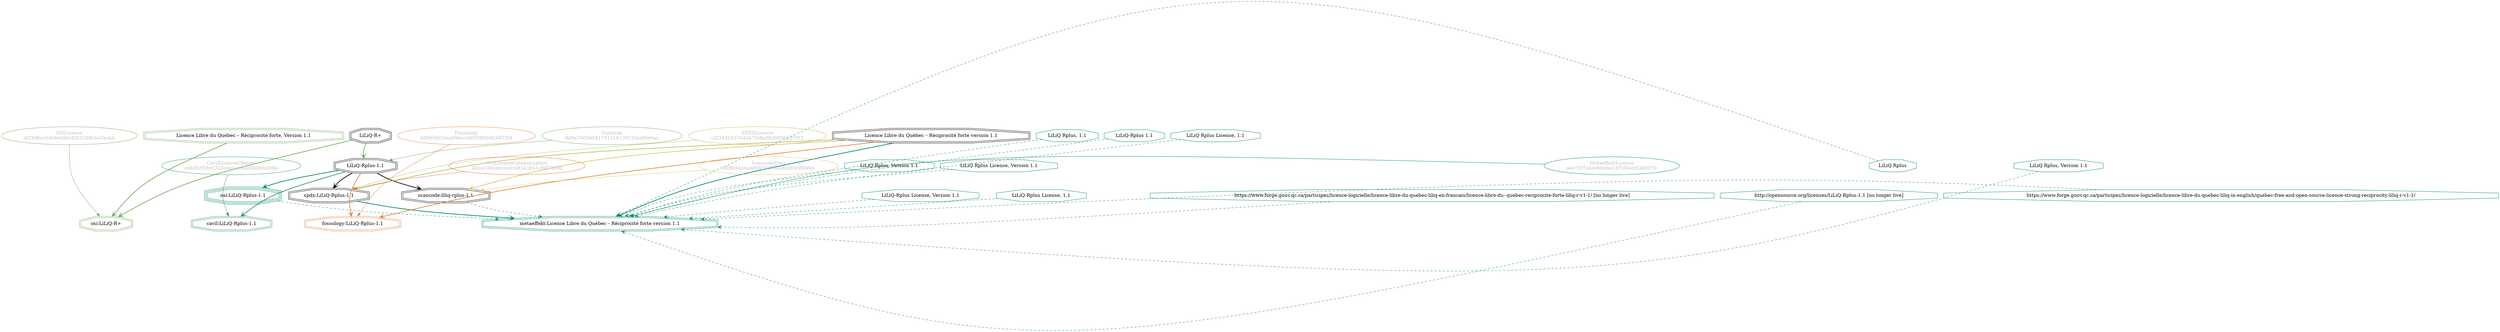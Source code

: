 strict digraph {
    node [shape=box];
    graph [splines=curved];
    2663 [label="SPDXLicense\nc2f343b527643b7fd8a08d0006197f32"
         ,fontcolor=gray
         ,color="#b8bf62"
         ,fillcolor="beige;1"
         ,shape=ellipse];
    2664 [label="spdx:LiLiQ-Rplus-1.1"
         ,shape=doubleoctagon];
    2665 [label="LiLiQ-Rplus-1.1"
         ,shape=doubleoctagon];
    2666 [label="Licence Libre du Québec – Réciprocité forte version 1.1"
         ,shape=doubleoctagon];
    5118 [label="OSILicense\n4f2bf9ec04b9e492c5f43289b5e3aeb4"
         ,fontcolor=gray
         ,color="#78ab63"
         ,fillcolor="beige;1"
         ,shape=ellipse];
    5119 [label="osi:LiLiQ-R+"
         ,color="#78ab63"
         ,shape=doubleoctagon];
    5120 [label="LiLiQ-R+"
         ,shape=doubleoctagon];
    5121 [label="Licence Libre du Québec – Réciprocité forte, Version 1.1"
         ,color="#78ab63"
         ,shape=doubleoctagon];
    18650 [label="ScancodeData\ne8ffd9444a480b28899cede5093989bb"
          ,fontcolor=gray
          ,color="#dac767"
          ,fillcolor="beige;1"
          ,shape=ellipse];
    18651 [label="scancode:liliq-rplus-1.1"
          ,shape=doubleoctagon];
    27863 [label="Fossology\nb99b5fb53e409ee1b9338fdb928870f4"
          ,fontcolor=gray
          ,color="#e18745"
          ,fillcolor="beige;1"
          ,shape=ellipse];
    27864 [label="fossology:LiLiQ-Rplus-1.1"
          ,color="#e18745"
          ,shape=doubleoctagon];
    28805 [label="OrtLicenseCategorization\n441a1082ebcccdc483a3841cf48769bf"
          ,fontcolor=gray
          ,color="#e06f45"
          ,fillcolor="beige;1"
          ,shape=ellipse];
    37102 [label="CavilLicenseChange\na6b92d55d1323cde4ac80e50bf8b268e"
          ,fontcolor=gray
          ,color="#379469"
          ,fillcolor="beige;1"
          ,shape=ellipse];
    37103 [label="cavil:LiLiQ-Rplus-1.1"
          ,color="#379469"
          ,shape=doubleoctagon];
    44512 [label="MetaeffektLicense\naee7f07a4ec6d4be33f7d5ecfd3d0379"
          ,fontcolor=gray
          ,color="#00876c"
          ,fillcolor="beige;1"
          ,shape=ellipse];
    44513 [label="metaeffekt:Licence Libre du Québec – Réciprocité forte version 1.1"
          ,color="#00876c"
          ,shape=doubleoctagon];
    44514 [label="LiLiQ Rplus"
          ,color="#00876c"
          ,shape=octagon];
    44515 [label="LiLiQ Rplus, Version 1.1"
          ,color="#00876c"
          ,shape=octagon];
    44516 [label="LiLiQ Rplus, 1.1"
          ,color="#00876c"
          ,shape=octagon];
    44517 [label="LiLiQ-Rplus, Version 1.1"
          ,color="#00876c"
          ,shape=octagon];
    44518 [label="LiLiQ-Rplus 1.1"
          ,color="#00876c"
          ,shape=octagon];
    44519 [label="LiLiQ Rplus License, Version 1.1"
          ,color="#00876c"
          ,shape=octagon];
    44520 [label="LiLiQ Rplus License, 1.1"
          ,color="#00876c"
          ,shape=octagon];
    44521 [label="LiLiQ-Rplus License, Version 1.1"
          ,color="#00876c"
          ,shape=octagon];
    44522 [label="LiLiQ-Rplus License, 1.1"
          ,color="#00876c"
          ,shape=octagon];
    44523 [label="https://www.forge.gouv.qc.ca/participez/licence-logicielle/licence-libre-du-quebec-liliq-en-francais/licence-libre-du- quebec-reciprocite-forte-liliq-r-v1-1/ [no longer live]"
          ,color="#00876c"
          ,shape=octagon];
    44525 [label="http://opensource.org/licenses/LiLiQ-Rplus-1.1 [no longer live]"
          ,color="#00876c"
          ,shape=octagon];
    44527 [label="https://www.forge.gouv.qc.ca/participez/licence-logicielle/licence-libre-du-quebec-liliq-in-english/quebec-free-and-open-source-licence-strong-reciprocity-liliq-r-v1-1/"
          ,color="#00876c"
          ,shape=octagon];
    44529 [label="osi:LiLiQ-Rplus-1.1"
          ,color="#00876c"
          ,shape=tripleoctagon];
    56023 [label="Curation\n9d8a7905854170131613912dcdf9e9ac"
          ,fontcolor=gray
          ,color="#78ab63"
          ,fillcolor="beige;1"
          ,shape=ellipse];
    2663 -> 2664 [weight=0.5
                 ,color="#b8bf62"];
    2664 -> 44513 [style=bold
                  ,arrowhead=vee
                  ,weight=0.7
                  ,color="#00876c"];
    2665 -> 2664 [style=bold
                 ,arrowhead=vee
                 ,weight=0.7];
    2665 -> 18651 [style=bold
                  ,arrowhead=vee
                  ,weight=0.7];
    2665 -> 27864 [style=bold
                  ,arrowhead=vee
                  ,weight=0.7
                  ,color="#e18745"];
    2665 -> 37103 [style=bold
                  ,arrowhead=vee
                  ,weight=0.7
                  ,color="#379469"];
    2665 -> 37103 [style=bold
                  ,arrowhead=vee
                  ,weight=0.7
                  ,color="#379469"];
    2665 -> 44529 [style=bold
                  ,arrowhead=vee
                  ,weight=0.7
                  ,color="#00876c"];
    2666 -> 2664 [style=bold
                 ,arrowhead=vee
                 ,weight=0.7
                 ,color="#b8bf62"];
    2666 -> 18651 [style=bold
                  ,arrowhead=vee
                  ,weight=0.7
                  ,color="#dac767"];
    2666 -> 27864 [style=bold
                  ,arrowhead=vee
                  ,weight=0.7
                  ,color="#e18745"];
    2666 -> 44513 [style=bold
                  ,arrowhead=vee
                  ,weight=0.7
                  ,color="#00876c"];
    5118 -> 5119 [weight=0.5
                 ,color="#78ab63"];
    5120 -> 2665 [style=bold
                 ,arrowhead=vee
                 ,weight=0.7
                 ,color="#78ab63"];
    5120 -> 5119 [style=bold
                 ,arrowhead=vee
                 ,weight=0.7
                 ,color="#78ab63"];
    5121 -> 5119 [style=bold
                 ,arrowhead=vee
                 ,weight=0.7
                 ,color="#78ab63"];
    18650 -> 18651 [weight=0.5
                   ,color="#dac767"];
    18651 -> 44513 [style=dashed
                   ,arrowhead=vee
                   ,weight=0.5
                   ,color="#00876c"];
    27863 -> 27864 [weight=0.5
                   ,color="#e18745"];
    28805 -> 2664 [weight=0.5
                  ,color="#e06f45"];
    37102 -> 37103 [weight=0.5
                   ,color="#379469"];
    44512 -> 44513 [weight=0.5
                   ,color="#00876c"];
    44514 -> 44513 [style=dashed
                   ,arrowhead=vee
                   ,weight=0.5
                   ,color="#00876c"];
    44515 -> 44513 [style=dashed
                   ,arrowhead=vee
                   ,weight=0.5
                   ,color="#00876c"];
    44516 -> 44513 [style=dashed
                   ,arrowhead=vee
                   ,weight=0.5
                   ,color="#00876c"];
    44517 -> 44513 [style=dashed
                   ,arrowhead=vee
                   ,weight=0.5
                   ,color="#00876c"];
    44518 -> 44513 [style=dashed
                   ,arrowhead=vee
                   ,weight=0.5
                   ,color="#00876c"];
    44519 -> 44513 [style=dashed
                   ,arrowhead=vee
                   ,weight=0.5
                   ,color="#00876c"];
    44520 -> 44513 [style=dashed
                   ,arrowhead=vee
                   ,weight=0.5
                   ,color="#00876c"];
    44521 -> 44513 [style=dashed
                   ,arrowhead=vee
                   ,weight=0.5
                   ,color="#00876c"];
    44522 -> 44513 [style=dashed
                   ,arrowhead=vee
                   ,weight=0.5
                   ,color="#00876c"];
    44523 -> 44513 [style=dashed
                   ,arrowhead=vee
                   ,weight=0.5
                   ,color="#00876c"];
    44525 -> 44513 [style=dashed
                   ,arrowhead=vee
                   ,weight=0.5
                   ,color="#00876c"];
    44527 -> 44513 [style=dashed
                   ,arrowhead=vee
                   ,weight=0.5
                   ,color="#00876c"];
    44529 -> 44513 [style=dashed
                   ,arrowhead=vee
                   ,weight=0.5
                   ,color="#00876c"];
    56023 -> 2665 [weight=0.5
                  ,color="#78ab63"];
}
